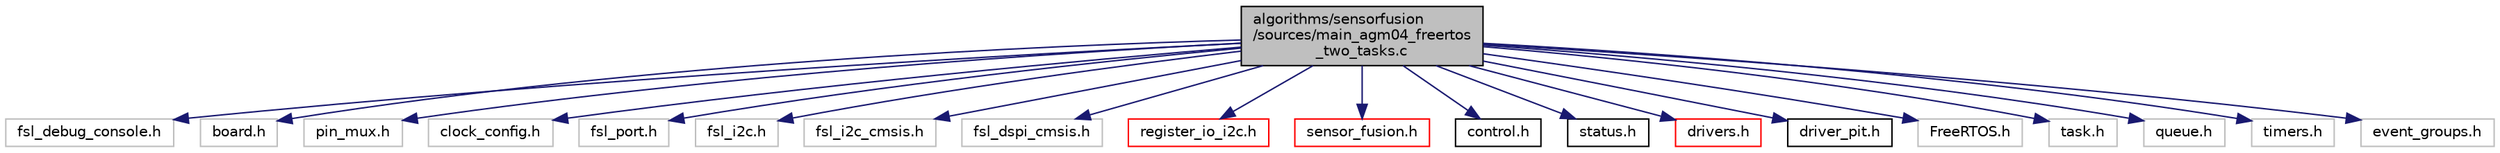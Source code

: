 digraph "algorithms/sensorfusion/sources/main_agm04_freertos_two_tasks.c"
{
  edge [fontname="Helvetica",fontsize="10",labelfontname="Helvetica",labelfontsize="10"];
  node [fontname="Helvetica",fontsize="10",shape=record];
  Node0 [label="algorithms/sensorfusion\l/sources/main_agm04_freertos\l_two_tasks.c",height=0.2,width=0.4,color="black", fillcolor="grey75", style="filled", fontcolor="black"];
  Node0 -> Node1 [color="midnightblue",fontsize="10",style="solid",fontname="Helvetica"];
  Node1 [label="fsl_debug_console.h",height=0.2,width=0.4,color="grey75", fillcolor="white", style="filled"];
  Node0 -> Node2 [color="midnightblue",fontsize="10",style="solid",fontname="Helvetica"];
  Node2 [label="board.h",height=0.2,width=0.4,color="grey75", fillcolor="white", style="filled"];
  Node0 -> Node3 [color="midnightblue",fontsize="10",style="solid",fontname="Helvetica"];
  Node3 [label="pin_mux.h",height=0.2,width=0.4,color="grey75", fillcolor="white", style="filled"];
  Node0 -> Node4 [color="midnightblue",fontsize="10",style="solid",fontname="Helvetica"];
  Node4 [label="clock_config.h",height=0.2,width=0.4,color="grey75", fillcolor="white", style="filled"];
  Node0 -> Node5 [color="midnightblue",fontsize="10",style="solid",fontname="Helvetica"];
  Node5 [label="fsl_port.h",height=0.2,width=0.4,color="grey75", fillcolor="white", style="filled"];
  Node0 -> Node6 [color="midnightblue",fontsize="10",style="solid",fontname="Helvetica"];
  Node6 [label="fsl_i2c.h",height=0.2,width=0.4,color="grey75", fillcolor="white", style="filled"];
  Node0 -> Node7 [color="midnightblue",fontsize="10",style="solid",fontname="Helvetica"];
  Node7 [label="fsl_i2c_cmsis.h",height=0.2,width=0.4,color="grey75", fillcolor="white", style="filled"];
  Node0 -> Node8 [color="midnightblue",fontsize="10",style="solid",fontname="Helvetica"];
  Node8 [label="fsl_dspi_cmsis.h",height=0.2,width=0.4,color="grey75", fillcolor="white", style="filled"];
  Node0 -> Node9 [color="midnightblue",fontsize="10",style="solid",fontname="Helvetica"];
  Node9 [label="register_io_i2c.h",height=0.2,width=0.4,color="red", fillcolor="white", style="filled",URL="$register__io__i2c_8h.html",tooltip="The register_io_i2c.h file declares low-level interface functions for reading and writing sensor regi..."];
  Node0 -> Node15 [color="midnightblue",fontsize="10",style="solid",fontname="Helvetica"];
  Node15 [label="sensor_fusion.h",height=0.2,width=0.4,color="red", fillcolor="white", style="filled",URL="$sensor__fusion_8h.html",tooltip="The sensor_fusion.h file implements the top level programming interface. "];
  Node0 -> Node26 [color="midnightblue",fontsize="10",style="solid",fontname="Helvetica"];
  Node26 [label="control.h",height=0.2,width=0.4,color="black", fillcolor="white", style="filled",URL="$control_8h.html",tooltip="Defines control sub-system. "];
  Node0 -> Node27 [color="midnightblue",fontsize="10",style="solid",fontname="Helvetica"];
  Node27 [label="status.h",height=0.2,width=0.4,color="black", fillcolor="white", style="filled",URL="$status_8h.html",tooltip="Application-specific status subsystem. "];
  Node0 -> Node28 [color="midnightblue",fontsize="10",style="solid",fontname="Helvetica"];
  Node28 [label="drivers.h",height=0.2,width=0.4,color="red", fillcolor="white", style="filled",URL="$drivers_8h.html",tooltip="Provides function prototypes for driver level interfaces. "];
  Node0 -> Node29 [color="midnightblue",fontsize="10",style="solid",fontname="Helvetica"];
  Node29 [label="driver_pit.h",height=0.2,width=0.4,color="black", fillcolor="white", style="filled",URL="$driver__pit_8h.html",tooltip="Provides a simple abstraction for a periodic interval timer. "];
  Node0 -> Node30 [color="midnightblue",fontsize="10",style="solid",fontname="Helvetica"];
  Node30 [label="FreeRTOS.h",height=0.2,width=0.4,color="grey75", fillcolor="white", style="filled"];
  Node0 -> Node31 [color="midnightblue",fontsize="10",style="solid",fontname="Helvetica"];
  Node31 [label="task.h",height=0.2,width=0.4,color="grey75", fillcolor="white", style="filled"];
  Node0 -> Node32 [color="midnightblue",fontsize="10",style="solid",fontname="Helvetica"];
  Node32 [label="queue.h",height=0.2,width=0.4,color="grey75", fillcolor="white", style="filled"];
  Node0 -> Node33 [color="midnightblue",fontsize="10",style="solid",fontname="Helvetica"];
  Node33 [label="timers.h",height=0.2,width=0.4,color="grey75", fillcolor="white", style="filled"];
  Node0 -> Node34 [color="midnightblue",fontsize="10",style="solid",fontname="Helvetica"];
  Node34 [label="event_groups.h",height=0.2,width=0.4,color="grey75", fillcolor="white", style="filled"];
}
